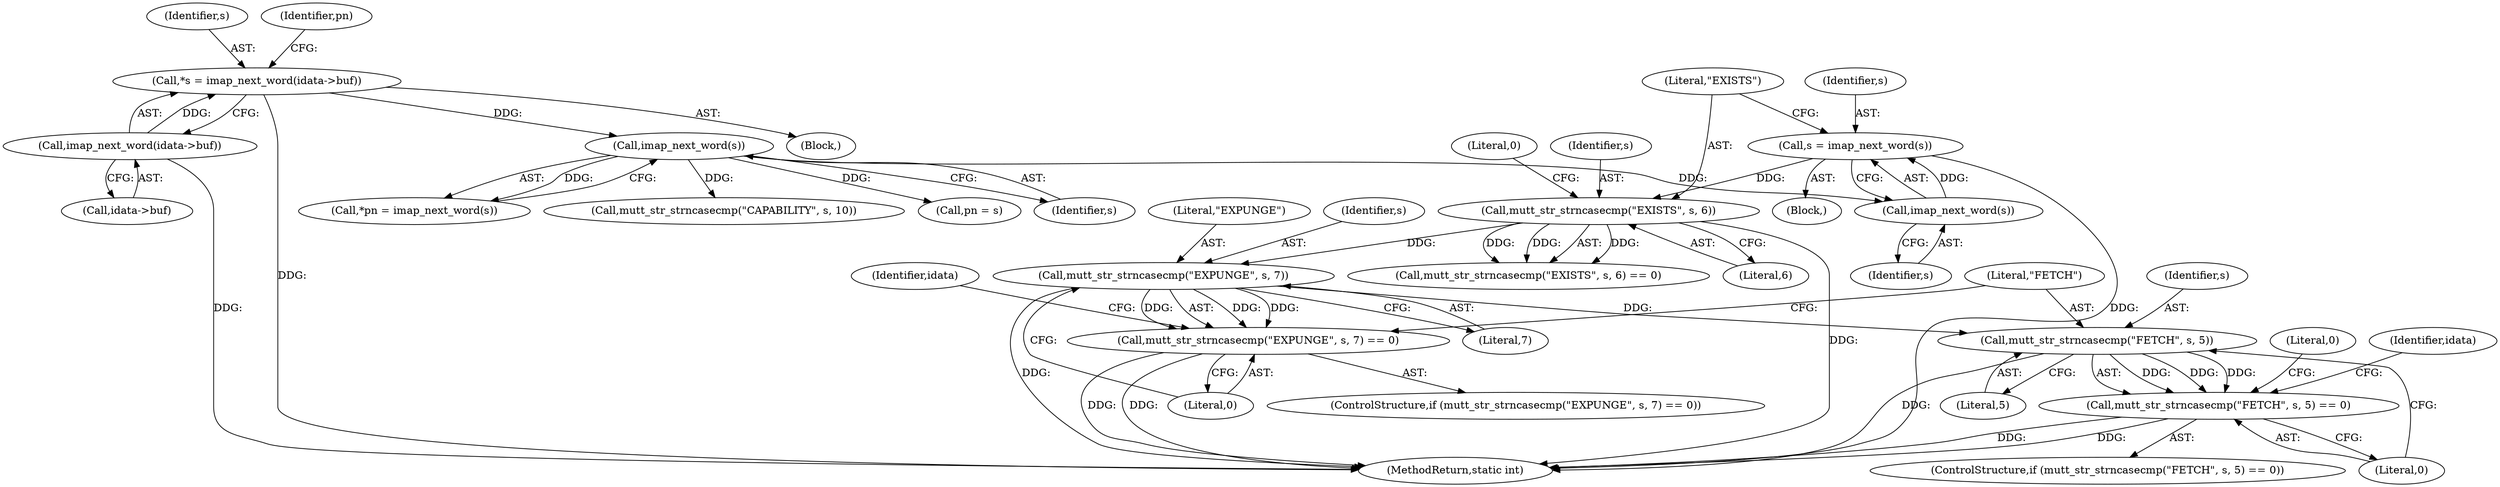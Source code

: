 digraph "0_neomutt_36a29280448097f34ce9c94606195f2ac643fed1@pointer" {
"1000229" [label="(Call,mutt_str_strncasecmp(\"EXPUNGE\", s, 7))"];
"1000149" [label="(Call,mutt_str_strncasecmp(\"EXISTS\", s, 6))"];
"1000143" [label="(Call,s = imap_next_word(s))"];
"1000145" [label="(Call,imap_next_word(s))"];
"1000125" [label="(Call,imap_next_word(s))"];
"1000116" [label="(Call,*s = imap_next_word(idata->buf))"];
"1000118" [label="(Call,imap_next_word(idata->buf))"];
"1000228" [label="(Call,mutt_str_strncasecmp(\"EXPUNGE\", s, 7) == 0)"];
"1000240" [label="(Call,mutt_str_strncasecmp(\"FETCH\", s, 5))"];
"1000239" [label="(Call,mutt_str_strncasecmp(\"FETCH\", s, 5) == 0)"];
"1000151" [label="(Identifier,s)"];
"1000150" [label="(Literal,\"EXISTS\")"];
"1000117" [label="(Identifier,s)"];
"1000143" [label="(Call,s = imap_next_word(s))"];
"1000230" [label="(Literal,\"EXPUNGE\")"];
"1000116" [label="(Call,*s = imap_next_word(idata->buf))"];
"1000118" [label="(Call,imap_next_word(idata->buf))"];
"1000251" [label="(Call,mutt_str_strncasecmp(\"CAPABILITY\", s, 10))"];
"1000119" [label="(Call,idata->buf)"];
"1000231" [label="(Identifier,s)"];
"1000401" [label="(Literal,0)"];
"1000233" [label="(Literal,0)"];
"1000139" [label="(Block,)"];
"1000235" [label="(Identifier,idata)"];
"1000140" [label="(Call,pn = s)"];
"1000110" [label="(Block,)"];
"1000144" [label="(Identifier,s)"];
"1000244" [label="(Literal,0)"];
"1000153" [label="(Literal,0)"];
"1000246" [label="(Identifier,idata)"];
"1000241" [label="(Literal,\"FETCH\")"];
"1000228" [label="(Call,mutt_str_strncasecmp(\"EXPUNGE\", s, 7) == 0)"];
"1000243" [label="(Literal,5)"];
"1000125" [label="(Call,imap_next_word(s))"];
"1000229" [label="(Call,mutt_str_strncasecmp(\"EXPUNGE\", s, 7))"];
"1000239" [label="(Call,mutt_str_strncasecmp(\"FETCH\", s, 5) == 0)"];
"1000145" [label="(Call,imap_next_word(s))"];
"1000152" [label="(Literal,6)"];
"1000238" [label="(ControlStructure,if (mutt_str_strncasecmp(\"FETCH\", s, 5) == 0))"];
"1000242" [label="(Identifier,s)"];
"1000126" [label="(Identifier,s)"];
"1000123" [label="(Call,*pn = imap_next_word(s))"];
"1000149" [label="(Call,mutt_str_strncasecmp(\"EXISTS\", s, 6))"];
"1000232" [label="(Literal,7)"];
"1000124" [label="(Identifier,pn)"];
"1000240" [label="(Call,mutt_str_strncasecmp(\"FETCH\", s, 5))"];
"1000402" [label="(MethodReturn,static int)"];
"1000146" [label="(Identifier,s)"];
"1000148" [label="(Call,mutt_str_strncasecmp(\"EXISTS\", s, 6) == 0)"];
"1000227" [label="(ControlStructure,if (mutt_str_strncasecmp(\"EXPUNGE\", s, 7) == 0))"];
"1000229" -> "1000228"  [label="AST: "];
"1000229" -> "1000232"  [label="CFG: "];
"1000230" -> "1000229"  [label="AST: "];
"1000231" -> "1000229"  [label="AST: "];
"1000232" -> "1000229"  [label="AST: "];
"1000233" -> "1000229"  [label="CFG: "];
"1000229" -> "1000402"  [label="DDG: "];
"1000229" -> "1000228"  [label="DDG: "];
"1000229" -> "1000228"  [label="DDG: "];
"1000229" -> "1000228"  [label="DDG: "];
"1000149" -> "1000229"  [label="DDG: "];
"1000229" -> "1000240"  [label="DDG: "];
"1000149" -> "1000148"  [label="AST: "];
"1000149" -> "1000152"  [label="CFG: "];
"1000150" -> "1000149"  [label="AST: "];
"1000151" -> "1000149"  [label="AST: "];
"1000152" -> "1000149"  [label="AST: "];
"1000153" -> "1000149"  [label="CFG: "];
"1000149" -> "1000402"  [label="DDG: "];
"1000149" -> "1000148"  [label="DDG: "];
"1000149" -> "1000148"  [label="DDG: "];
"1000149" -> "1000148"  [label="DDG: "];
"1000143" -> "1000149"  [label="DDG: "];
"1000143" -> "1000139"  [label="AST: "];
"1000143" -> "1000145"  [label="CFG: "];
"1000144" -> "1000143"  [label="AST: "];
"1000145" -> "1000143"  [label="AST: "];
"1000150" -> "1000143"  [label="CFG: "];
"1000143" -> "1000402"  [label="DDG: "];
"1000145" -> "1000143"  [label="DDG: "];
"1000145" -> "1000146"  [label="CFG: "];
"1000146" -> "1000145"  [label="AST: "];
"1000125" -> "1000145"  [label="DDG: "];
"1000125" -> "1000123"  [label="AST: "];
"1000125" -> "1000126"  [label="CFG: "];
"1000126" -> "1000125"  [label="AST: "];
"1000123" -> "1000125"  [label="CFG: "];
"1000125" -> "1000123"  [label="DDG: "];
"1000116" -> "1000125"  [label="DDG: "];
"1000125" -> "1000140"  [label="DDG: "];
"1000125" -> "1000251"  [label="DDG: "];
"1000116" -> "1000110"  [label="AST: "];
"1000116" -> "1000118"  [label="CFG: "];
"1000117" -> "1000116"  [label="AST: "];
"1000118" -> "1000116"  [label="AST: "];
"1000124" -> "1000116"  [label="CFG: "];
"1000116" -> "1000402"  [label="DDG: "];
"1000118" -> "1000116"  [label="DDG: "];
"1000118" -> "1000119"  [label="CFG: "];
"1000119" -> "1000118"  [label="AST: "];
"1000118" -> "1000402"  [label="DDG: "];
"1000228" -> "1000227"  [label="AST: "];
"1000228" -> "1000233"  [label="CFG: "];
"1000233" -> "1000228"  [label="AST: "];
"1000235" -> "1000228"  [label="CFG: "];
"1000241" -> "1000228"  [label="CFG: "];
"1000228" -> "1000402"  [label="DDG: "];
"1000228" -> "1000402"  [label="DDG: "];
"1000240" -> "1000239"  [label="AST: "];
"1000240" -> "1000243"  [label="CFG: "];
"1000241" -> "1000240"  [label="AST: "];
"1000242" -> "1000240"  [label="AST: "];
"1000243" -> "1000240"  [label="AST: "];
"1000244" -> "1000240"  [label="CFG: "];
"1000240" -> "1000402"  [label="DDG: "];
"1000240" -> "1000239"  [label="DDG: "];
"1000240" -> "1000239"  [label="DDG: "];
"1000240" -> "1000239"  [label="DDG: "];
"1000239" -> "1000238"  [label="AST: "];
"1000239" -> "1000244"  [label="CFG: "];
"1000244" -> "1000239"  [label="AST: "];
"1000246" -> "1000239"  [label="CFG: "];
"1000401" -> "1000239"  [label="CFG: "];
"1000239" -> "1000402"  [label="DDG: "];
"1000239" -> "1000402"  [label="DDG: "];
}
